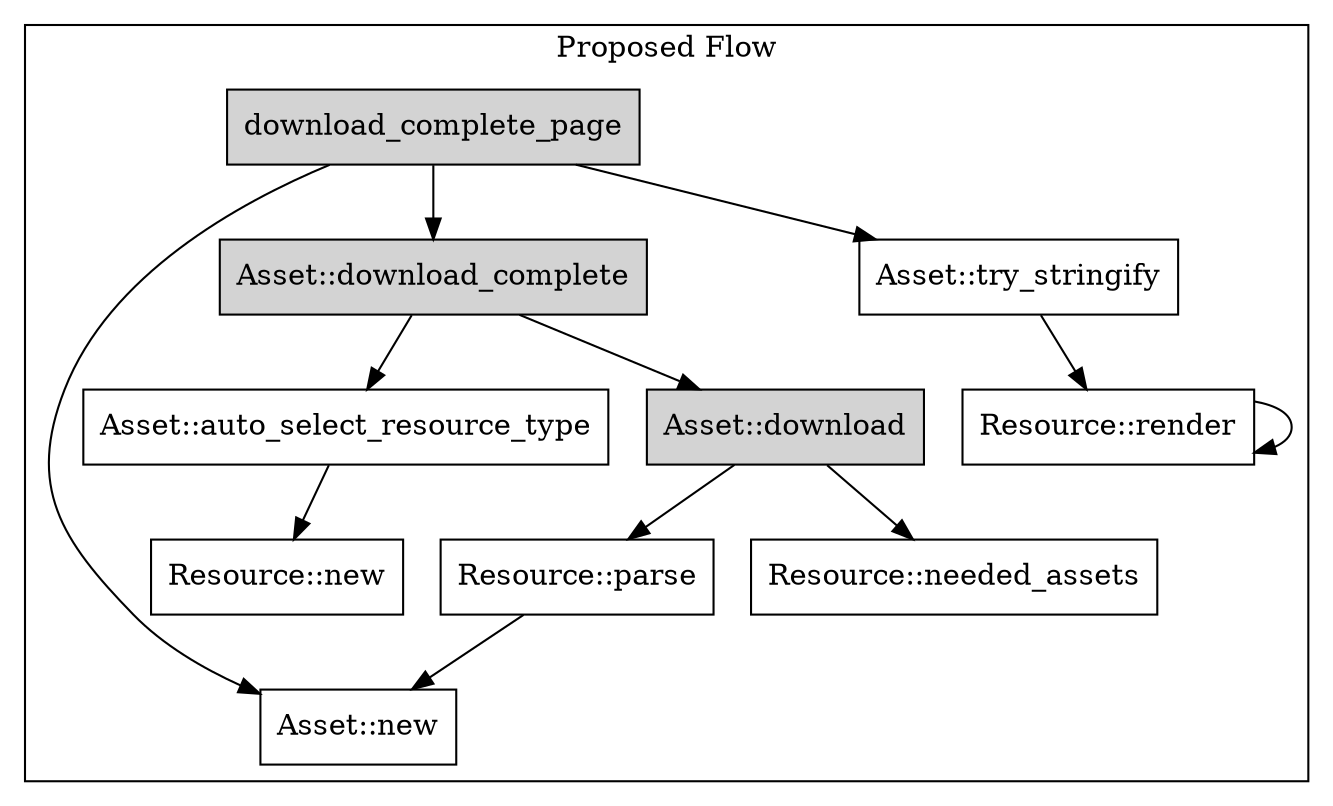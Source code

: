 digraph Current {
    node[shape="box"];

    subgraph cluster0 {
        label = "Proposed Flow"

        download_complete_page [style=filled]
        "Asset::new"
        "Asset::download_complete" [style=filled]
        "Asset::auto_select_resource_type"
        "Asset::download" [style=filled]
        download_complete_page -> "Asset::new";
        download_complete_page -> "Asset::download_complete";
        "Asset::download_complete" -> "Asset::auto_select_resource_type";
        "Asset::download_complete" -> "Asset::download";
        "Asset::auto_select_resource_type" -> "Resource::new"
        "Asset::download" -> "Resource::parse";
        "Asset::download" -> "Resource::needed_assets";
        download_complete_page -> "Asset::try_stringify"
        "Asset::try_stringify" -> "Resource::render"
        "Resource::render" -> "Resource::render"
        "Resource::parse" -> "Asset::new";
    }
}
